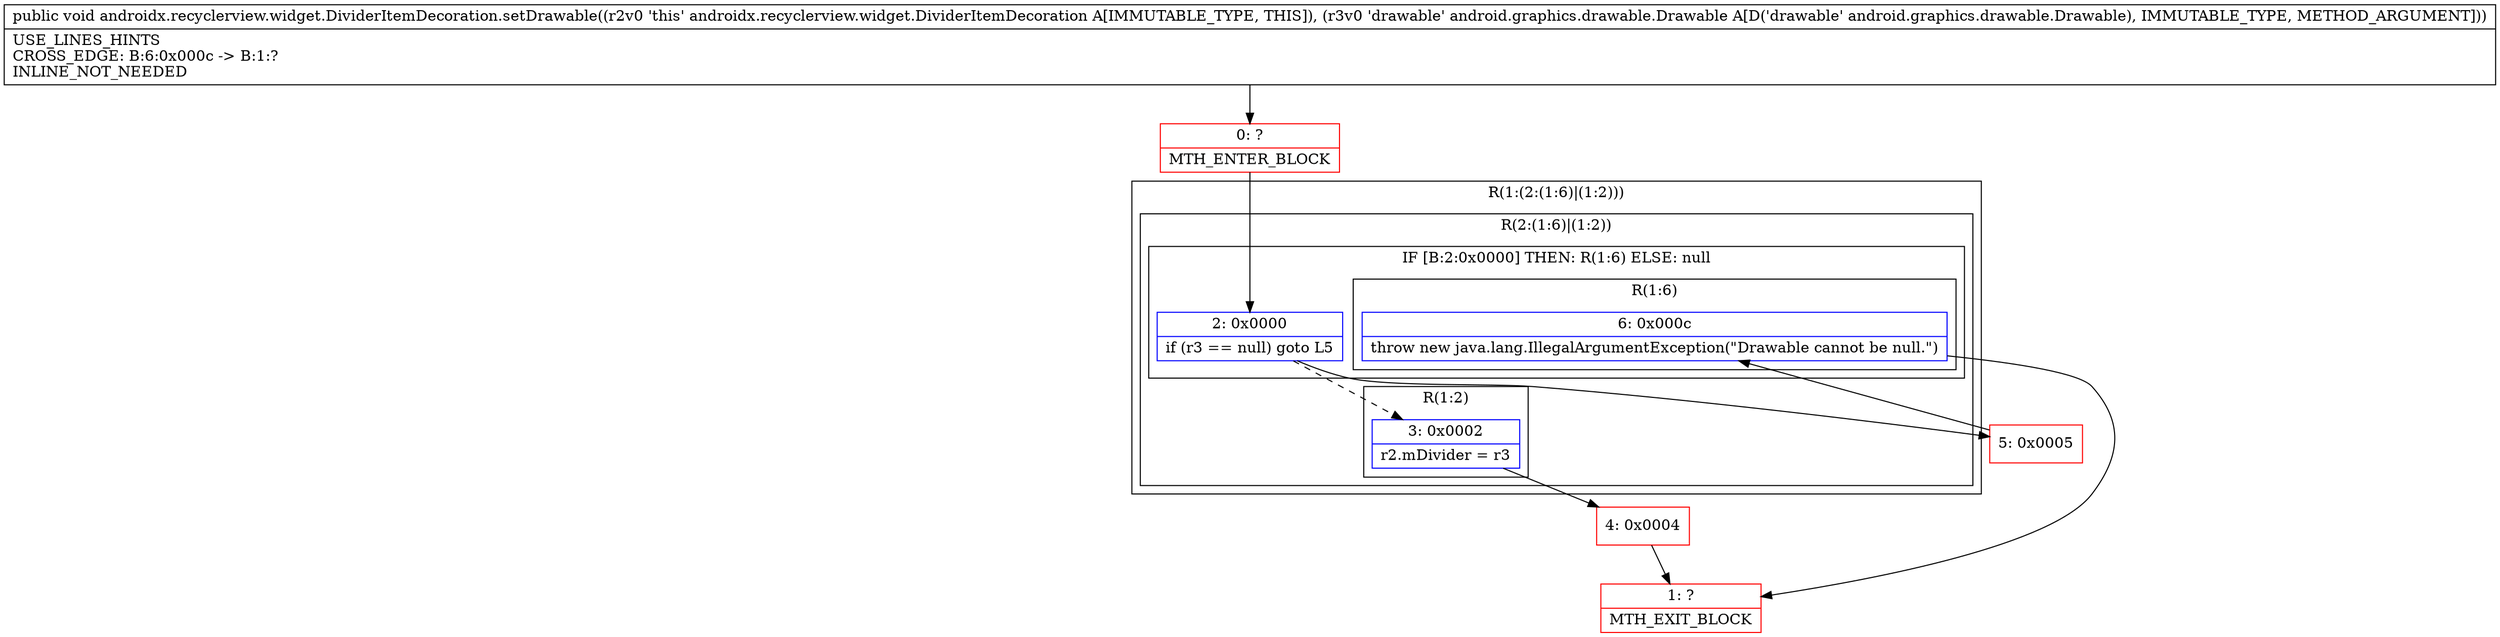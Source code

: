 digraph "CFG forandroidx.recyclerview.widget.DividerItemDecoration.setDrawable(Landroid\/graphics\/drawable\/Drawable;)V" {
subgraph cluster_Region_1525674753 {
label = "R(1:(2:(1:6)|(1:2)))";
node [shape=record,color=blue];
subgraph cluster_Region_2017088929 {
label = "R(2:(1:6)|(1:2))";
node [shape=record,color=blue];
subgraph cluster_IfRegion_1319138061 {
label = "IF [B:2:0x0000] THEN: R(1:6) ELSE: null";
node [shape=record,color=blue];
Node_2 [shape=record,label="{2\:\ 0x0000|if (r3 == null) goto L5\l}"];
subgraph cluster_Region_1835818846 {
label = "R(1:6)";
node [shape=record,color=blue];
Node_6 [shape=record,label="{6\:\ 0x000c|throw new java.lang.IllegalArgumentException(\"Drawable cannot be null.\")\l}"];
}
}
subgraph cluster_Region_1212079625 {
label = "R(1:2)";
node [shape=record,color=blue];
Node_3 [shape=record,label="{3\:\ 0x0002|r2.mDivider = r3\l}"];
}
}
}
Node_0 [shape=record,color=red,label="{0\:\ ?|MTH_ENTER_BLOCK\l}"];
Node_4 [shape=record,color=red,label="{4\:\ 0x0004}"];
Node_1 [shape=record,color=red,label="{1\:\ ?|MTH_EXIT_BLOCK\l}"];
Node_5 [shape=record,color=red,label="{5\:\ 0x0005}"];
MethodNode[shape=record,label="{public void androidx.recyclerview.widget.DividerItemDecoration.setDrawable((r2v0 'this' androidx.recyclerview.widget.DividerItemDecoration A[IMMUTABLE_TYPE, THIS]), (r3v0 'drawable' android.graphics.drawable.Drawable A[D('drawable' android.graphics.drawable.Drawable), IMMUTABLE_TYPE, METHOD_ARGUMENT]))  | USE_LINES_HINTS\lCROSS_EDGE: B:6:0x000c \-\> B:1:?\lINLINE_NOT_NEEDED\l}"];
MethodNode -> Node_0;Node_2 -> Node_3[style=dashed];
Node_2 -> Node_5;
Node_6 -> Node_1;
Node_3 -> Node_4;
Node_0 -> Node_2;
Node_4 -> Node_1;
Node_5 -> Node_6;
}

